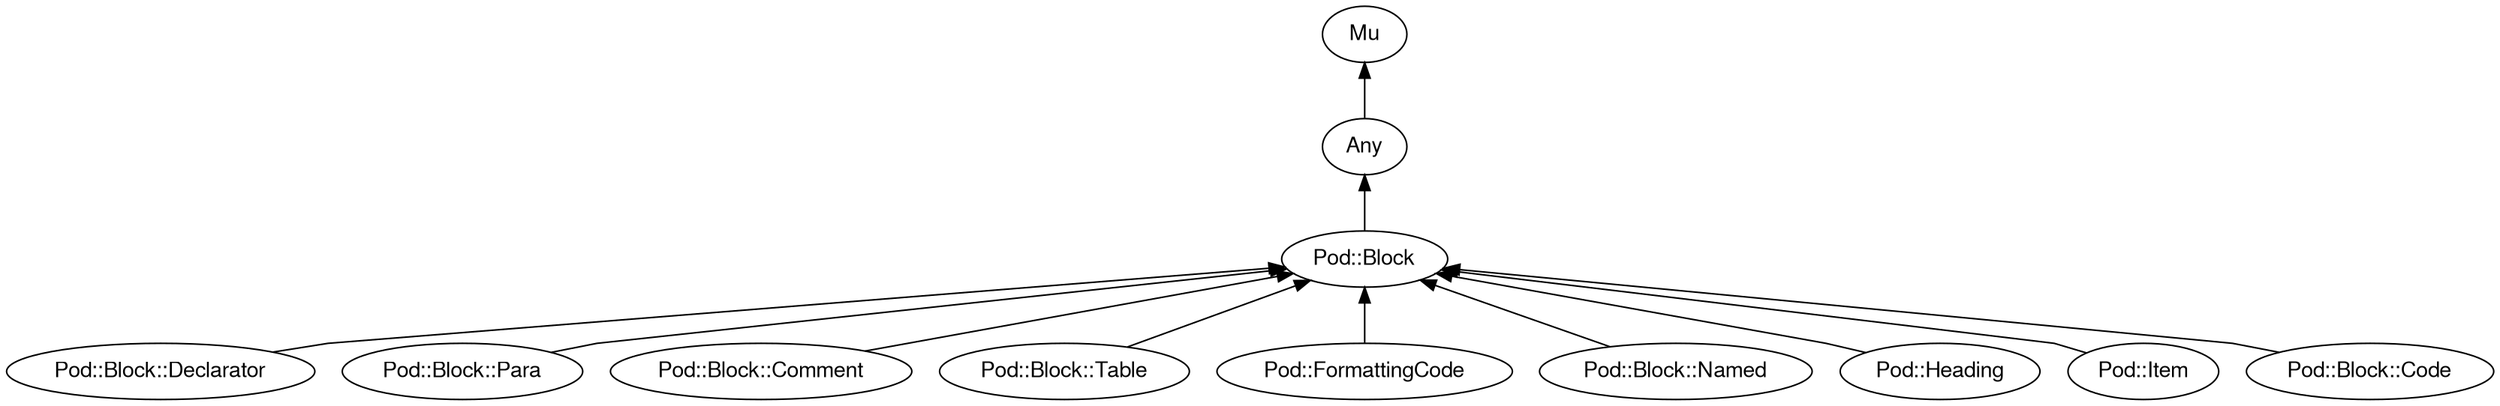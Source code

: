 digraph "perl6-type-graph" {
    rankdir=BT;
    splines=polyline;
    overlap=false; 
    // Types
    "Pod::Block" [color="#000000", fontcolor="#000000", href="/type/Pod::Block", fontname="FreeSans"];
    "Mu" [color="#000000", fontcolor="#000000", href="/type/Mu", fontname="FreeSans"];
    "Any" [color="#000000", fontcolor="#000000", href="/type/Any", fontname="FreeSans"];
    "Pod::Block::Declarator" [color="#000000", fontcolor="#000000", href="/type/Pod::Block::Declarator", fontname="FreeSans"];
    "Pod::Block::Para" [color="#000000", fontcolor="#000000", href="/type/Pod::Block::Para", fontname="FreeSans"];
    "Pod::Block::Comment" [color="#000000", fontcolor="#000000", href="/type/Pod::Block::Comment", fontname="FreeSans"];
    "Pod::Block::Table" [color="#000000", fontcolor="#000000", href="/type/Pod::Block::Table", fontname="FreeSans"];
    "Pod::FormattingCode" [color="#000000", fontcolor="#000000", href="/type/Pod::FormattingCode", fontname="FreeSans"];
    "Pod::Block::Named" [color="#000000", fontcolor="#000000", href="/type/Pod::Block::Named", fontname="FreeSans"];
    "Pod::Heading" [color="#000000", fontcolor="#000000", href="/type/Pod::Heading", fontname="FreeSans"];
    "Pod::Item" [color="#000000", fontcolor="#000000", href="/type/Pod::Item", fontname="FreeSans"];
    "Pod::Block::Code" [color="#000000", fontcolor="#000000", href="/type/Pod::Block::Code", fontname="FreeSans"];

    // Superclasses
    "Pod::Block" -> "Any" [color="#000000"];
    "Any" -> "Mu" [color="#000000"];
    "Pod::Block::Declarator" -> "Pod::Block" [color="#000000"];
    "Pod::Block::Para" -> "Pod::Block" [color="#000000"];
    "Pod::Block::Comment" -> "Pod::Block" [color="#000000"];
    "Pod::Block::Table" -> "Pod::Block" [color="#000000"];
    "Pod::FormattingCode" -> "Pod::Block" [color="#000000"];
    "Pod::Block::Named" -> "Pod::Block" [color="#000000"];
    "Pod::Heading" -> "Pod::Block" [color="#000000"];
    "Pod::Item" -> "Pod::Block" [color="#000000"];
    "Pod::Block::Code" -> "Pod::Block" [color="#000000"];

    // Roles
}
